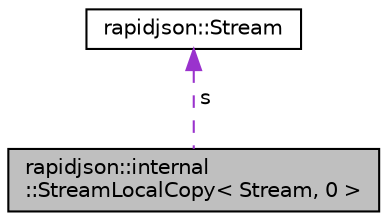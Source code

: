 digraph "rapidjson::internal::StreamLocalCopy&lt; Stream, 0 &gt;"
{
 // INTERACTIVE_SVG=YES
 // LATEX_PDF_SIZE
  edge [fontname="Helvetica",fontsize="10",labelfontname="Helvetica",labelfontsize="10"];
  node [fontname="Helvetica",fontsize="10",shape=record];
  Node1 [label="rapidjson::internal\l::StreamLocalCopy\< Stream, 0 \>",height=0.2,width=0.4,color="black", fillcolor="grey75", style="filled", fontcolor="black",tooltip="Keep reference."];
  Node2 -> Node1 [dir="back",color="darkorchid3",fontsize="10",style="dashed",label=" s" ,fontname="Helvetica"];
  Node2 [label="rapidjson::Stream",height=0.2,width=0.4,color="black", fillcolor="white", style="filled",URL="$classrapidjson_1_1_stream.html",tooltip="Concept for reading and writing characters."];
}
